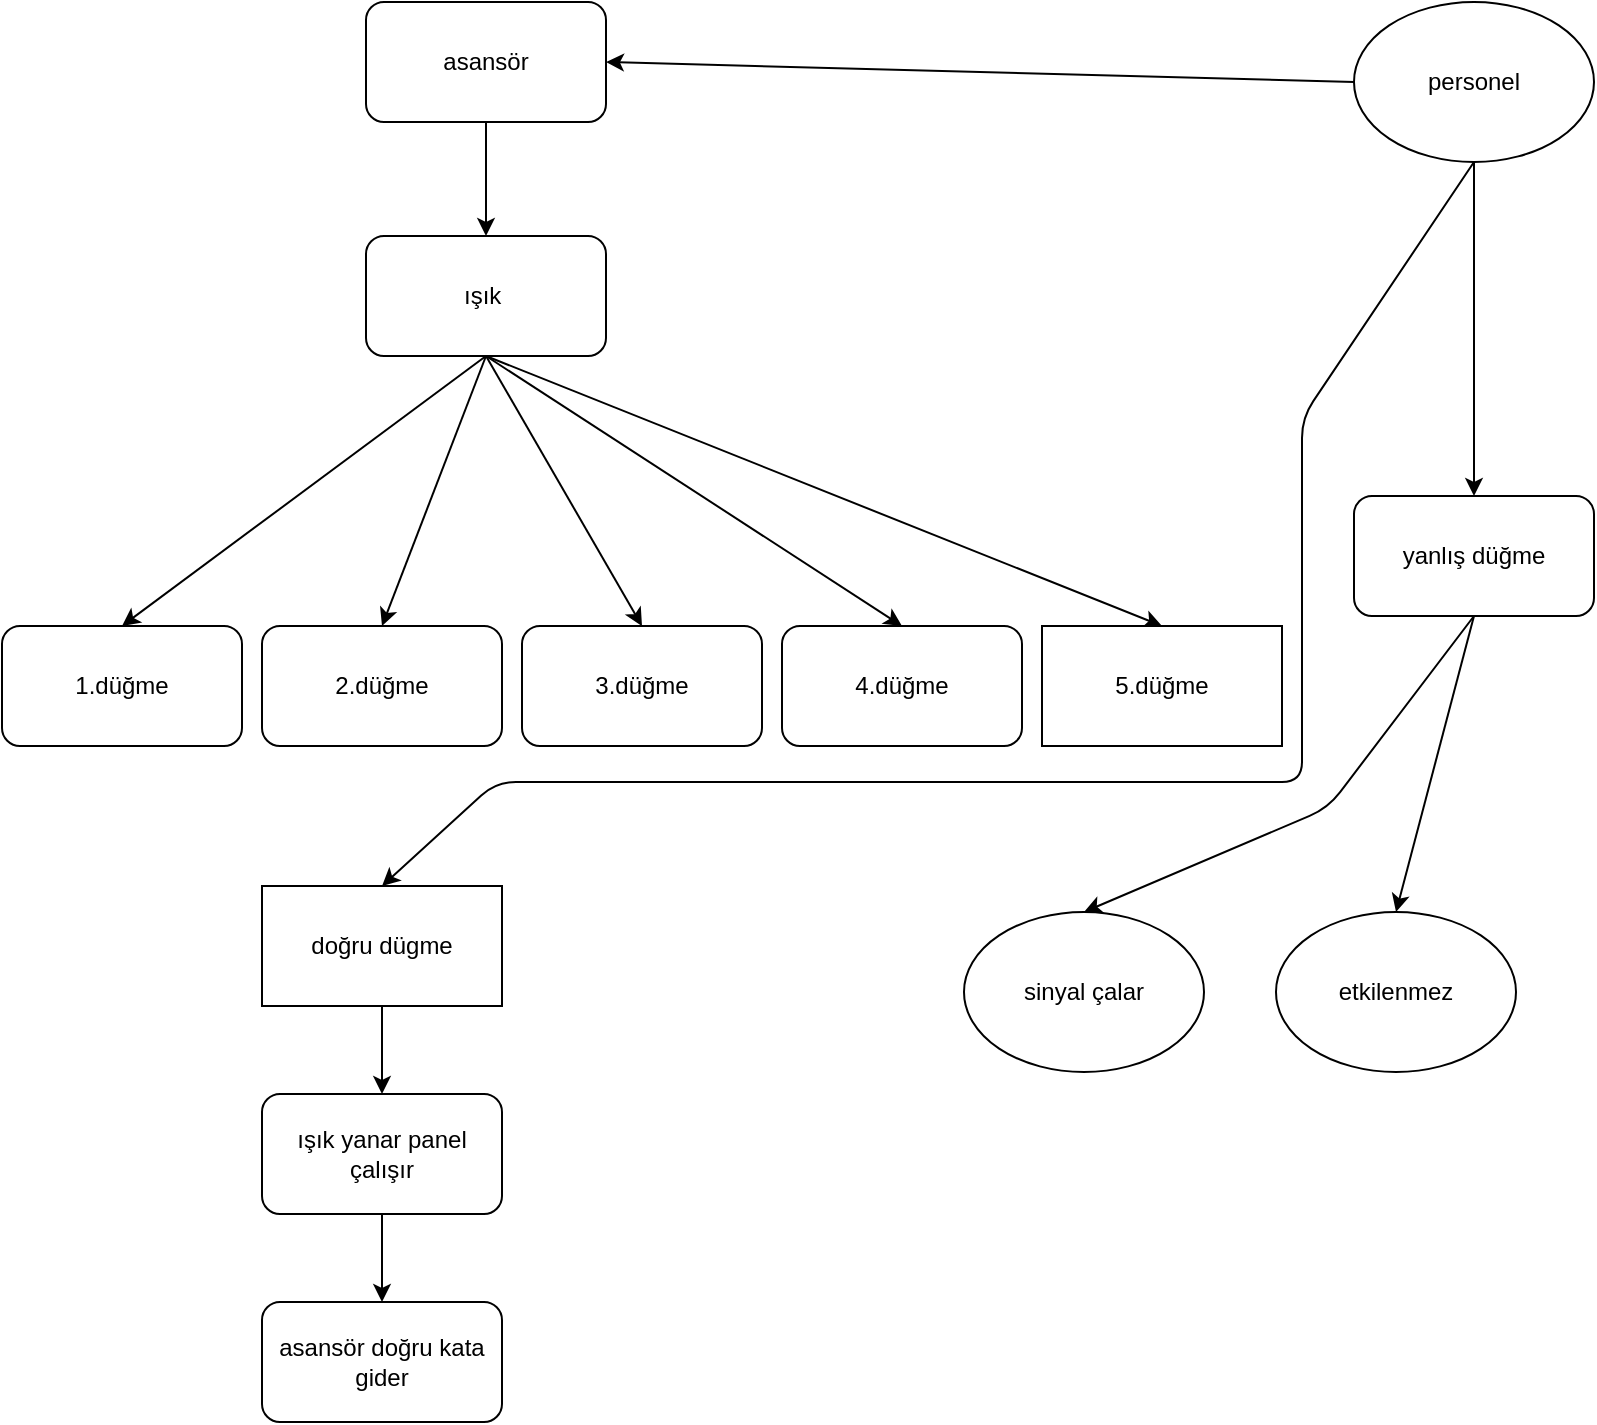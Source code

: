 <mxfile version="13.9.9" type="device"><diagram name="Page-1" id="2a216829-ef6e-dabb-86c1-c78162f3ba2b"><mxGraphModel dx="963" dy="584" grid="1" gridSize="13" guides="1" tooltips="1" connect="1" arrows="1" fold="1" page="1" pageScale="1" pageWidth="850" pageHeight="1100" background="#ffffff" math="0" shadow="0"><root><mxCell id="0"/><mxCell id="1" parent="0"/><mxCell id="LO_EQKtJkHPjasRkqTGh-125" value="asansör" style="rounded=1;whiteSpace=wrap;html=1;" vertex="1" parent="1"><mxGeometry x="195" y="26" width="120" height="60" as="geometry"/></mxCell><mxCell id="LO_EQKtJkHPjasRkqTGh-131" value="" style="endArrow=classic;html=1;entryX=0.5;entryY=0;entryDx=0;entryDy=0;exitX=0.5;exitY=1;exitDx=0;exitDy=0;" edge="1" parent="1" source="LO_EQKtJkHPjasRkqTGh-147" target="LO_EQKtJkHPjasRkqTGh-126"><mxGeometry width="50" height="50" relative="1" as="geometry"><mxPoint x="255" y="86" as="sourcePoint"/><mxPoint x="479" y="221" as="targetPoint"/></mxGeometry></mxCell><mxCell id="LO_EQKtJkHPjasRkqTGh-132" value="" style="endArrow=classic;html=1;entryX=0.5;entryY=0;entryDx=0;entryDy=0;exitX=0.5;exitY=1;exitDx=0;exitDy=0;" edge="1" parent="1" source="LO_EQKtJkHPjasRkqTGh-147" target="LO_EQKtJkHPjasRkqTGh-127"><mxGeometry width="50" height="50" relative="1" as="geometry"><mxPoint x="312" y="104" as="sourcePoint"/><mxPoint x="479" y="221" as="targetPoint"/></mxGeometry></mxCell><mxCell id="LO_EQKtJkHPjasRkqTGh-133" value="" style="endArrow=classic;html=1;exitX=0.5;exitY=1;exitDx=0;exitDy=0;entryX=0.5;entryY=0;entryDx=0;entryDy=0;" edge="1" parent="1" source="LO_EQKtJkHPjasRkqTGh-147" target="LO_EQKtJkHPjasRkqTGh-128"><mxGeometry width="50" height="50" relative="1" as="geometry"><mxPoint x="429" y="271" as="sourcePoint"/><mxPoint x="479" y="221" as="targetPoint"/></mxGeometry></mxCell><mxCell id="LO_EQKtJkHPjasRkqTGh-134" value="" style="endArrow=classic;html=1;exitX=0.5;exitY=1;exitDx=0;exitDy=0;entryX=0.5;entryY=0;entryDx=0;entryDy=0;" edge="1" parent="1" source="LO_EQKtJkHPjasRkqTGh-147" target="LO_EQKtJkHPjasRkqTGh-129"><mxGeometry width="50" height="50" relative="1" as="geometry"><mxPoint x="429" y="271" as="sourcePoint"/><mxPoint x="479" y="221" as="targetPoint"/></mxGeometry></mxCell><mxCell id="LO_EQKtJkHPjasRkqTGh-137" value="" style="endArrow=classic;html=1;entryX=0.5;entryY=0;entryDx=0;entryDy=0;exitX=0.5;exitY=1;exitDx=0;exitDy=0;" edge="1" parent="1" source="LO_EQKtJkHPjasRkqTGh-147" target="LO_EQKtJkHPjasRkqTGh-130"><mxGeometry width="50" height="50" relative="1" as="geometry"><mxPoint x="260" y="91" as="sourcePoint"/><mxPoint x="479" y="221" as="targetPoint"/></mxGeometry></mxCell><mxCell id="LO_EQKtJkHPjasRkqTGh-138" value="personel" style="ellipse;whiteSpace=wrap;html=1;" vertex="1" parent="1"><mxGeometry x="689" y="26" width="120" height="80" as="geometry"/></mxCell><mxCell id="LO_EQKtJkHPjasRkqTGh-139" value="" style="endArrow=classic;html=1;exitX=0;exitY=0.5;exitDx=0;exitDy=0;entryX=1;entryY=0.5;entryDx=0;entryDy=0;" edge="1" parent="1" source="LO_EQKtJkHPjasRkqTGh-138" target="LO_EQKtJkHPjasRkqTGh-125"><mxGeometry width="50" height="50" relative="1" as="geometry"><mxPoint x="416" y="232" as="sourcePoint"/><mxPoint x="466" y="182" as="targetPoint"/></mxGeometry></mxCell><mxCell id="LO_EQKtJkHPjasRkqTGh-140" value="yanlış düğme" style="rounded=1;whiteSpace=wrap;html=1;" vertex="1" parent="1"><mxGeometry x="689" y="273" width="120" height="60" as="geometry"/></mxCell><mxCell id="LO_EQKtJkHPjasRkqTGh-141" value="" style="endArrow=classic;html=1;exitX=0.5;exitY=1;exitDx=0;exitDy=0;entryX=0.5;entryY=0;entryDx=0;entryDy=0;" edge="1" parent="1" source="LO_EQKtJkHPjasRkqTGh-138" target="LO_EQKtJkHPjasRkqTGh-140"><mxGeometry width="50" height="50" relative="1" as="geometry"><mxPoint x="416" y="232" as="sourcePoint"/><mxPoint x="466" y="182" as="targetPoint"/></mxGeometry></mxCell><mxCell id="LO_EQKtJkHPjasRkqTGh-142" value="sinyal çalar" style="ellipse;whiteSpace=wrap;html=1;" vertex="1" parent="1"><mxGeometry x="494" y="481" width="120" height="80" as="geometry"/></mxCell><mxCell id="LO_EQKtJkHPjasRkqTGh-143" value="etkilenmez" style="ellipse;whiteSpace=wrap;html=1;" vertex="1" parent="1"><mxGeometry x="650" y="481" width="120" height="80" as="geometry"/></mxCell><mxCell id="LO_EQKtJkHPjasRkqTGh-144" value="" style="endArrow=classic;html=1;exitX=0.5;exitY=1;exitDx=0;exitDy=0;entryX=0.5;entryY=0;entryDx=0;entryDy=0;" edge="1" parent="1" source="LO_EQKtJkHPjasRkqTGh-140" target="LO_EQKtJkHPjasRkqTGh-142"><mxGeometry width="50" height="50" relative="1" as="geometry"><mxPoint x="416" y="531" as="sourcePoint"/><mxPoint x="466" y="481" as="targetPoint"/><Array as="points"><mxPoint x="676" y="429"/></Array></mxGeometry></mxCell><mxCell id="LO_EQKtJkHPjasRkqTGh-145" value="" style="endArrow=classic;html=1;exitX=0.5;exitY=1;exitDx=0;exitDy=0;entryX=0.5;entryY=0;entryDx=0;entryDy=0;" edge="1" parent="1" source="LO_EQKtJkHPjasRkqTGh-140" target="LO_EQKtJkHPjasRkqTGh-143"><mxGeometry width="50" height="50" relative="1" as="geometry"><mxPoint x="416" y="531" as="sourcePoint"/><mxPoint x="466" y="481" as="targetPoint"/></mxGeometry></mxCell><mxCell id="LO_EQKtJkHPjasRkqTGh-146" value="" style="group" vertex="1" connectable="0" parent="1"><mxGeometry x="13" y="338" width="640" height="60" as="geometry"/></mxCell><mxCell id="LO_EQKtJkHPjasRkqTGh-126" value="1.düğme" style="rounded=1;whiteSpace=wrap;html=1;" vertex="1" parent="LO_EQKtJkHPjasRkqTGh-146"><mxGeometry width="120" height="60" as="geometry"/></mxCell><mxCell id="LO_EQKtJkHPjasRkqTGh-127" value="2.düğme" style="rounded=1;whiteSpace=wrap;html=1;" vertex="1" parent="LO_EQKtJkHPjasRkqTGh-146"><mxGeometry x="130" width="120" height="60" as="geometry"/></mxCell><mxCell id="LO_EQKtJkHPjasRkqTGh-128" value="3.düğme" style="rounded=1;whiteSpace=wrap;html=1;" vertex="1" parent="LO_EQKtJkHPjasRkqTGh-146"><mxGeometry x="260" width="120" height="60" as="geometry"/></mxCell><mxCell id="LO_EQKtJkHPjasRkqTGh-129" value="4.düğme" style="rounded=1;whiteSpace=wrap;html=1;" vertex="1" parent="LO_EQKtJkHPjasRkqTGh-146"><mxGeometry x="390" width="120" height="60" as="geometry"/></mxCell><mxCell id="LO_EQKtJkHPjasRkqTGh-130" value="5.düğme" style="rounded=0;whiteSpace=wrap;html=1;" vertex="1" parent="LO_EQKtJkHPjasRkqTGh-146"><mxGeometry x="520" width="120" height="60" as="geometry"/></mxCell><mxCell id="LO_EQKtJkHPjasRkqTGh-147" value="ışık&amp;nbsp;" style="rounded=1;whiteSpace=wrap;html=1;" vertex="1" parent="1"><mxGeometry x="195" y="143" width="120" height="60" as="geometry"/></mxCell><mxCell id="LO_EQKtJkHPjasRkqTGh-149" value="" style="endArrow=classic;html=1;exitX=0.5;exitY=1;exitDx=0;exitDy=0;entryX=0.5;entryY=0;entryDx=0;entryDy=0;" edge="1" parent="1" source="LO_EQKtJkHPjasRkqTGh-125" target="LO_EQKtJkHPjasRkqTGh-147"><mxGeometry width="50" height="50" relative="1" as="geometry"><mxPoint x="416" y="336" as="sourcePoint"/><mxPoint x="466" y="286" as="targetPoint"/></mxGeometry></mxCell><mxCell id="LO_EQKtJkHPjasRkqTGh-150" value="doğru dügme" style="rounded=0;whiteSpace=wrap;html=1;" vertex="1" parent="1"><mxGeometry x="143" y="468" width="120" height="60" as="geometry"/></mxCell><mxCell id="LO_EQKtJkHPjasRkqTGh-151" value="" style="endArrow=classic;html=1;exitX=0.5;exitY=1;exitDx=0;exitDy=0;entryX=0.5;entryY=0;entryDx=0;entryDy=0;" edge="1" parent="1" source="LO_EQKtJkHPjasRkqTGh-138" target="LO_EQKtJkHPjasRkqTGh-150"><mxGeometry width="50" height="50" relative="1" as="geometry"><mxPoint x="416" y="336" as="sourcePoint"/><mxPoint x="466" y="286" as="targetPoint"/><Array as="points"><mxPoint x="663" y="234"/><mxPoint x="663" y="416"/><mxPoint x="416" y="416"/><mxPoint x="260" y="416"/></Array></mxGeometry></mxCell><mxCell id="LO_EQKtJkHPjasRkqTGh-152" value="ışık yanar panel çalışır" style="rounded=1;whiteSpace=wrap;html=1;" vertex="1" parent="1"><mxGeometry x="143" y="572" width="120" height="60" as="geometry"/></mxCell><mxCell id="LO_EQKtJkHPjasRkqTGh-153" value="" style="endArrow=classic;html=1;exitX=0.5;exitY=1;exitDx=0;exitDy=0;entryX=0.5;entryY=0;entryDx=0;entryDy=0;" edge="1" parent="1" source="LO_EQKtJkHPjasRkqTGh-150" target="LO_EQKtJkHPjasRkqTGh-152"><mxGeometry width="50" height="50" relative="1" as="geometry"><mxPoint x="416" y="622" as="sourcePoint"/><mxPoint x="466" y="572" as="targetPoint"/></mxGeometry></mxCell><mxCell id="LO_EQKtJkHPjasRkqTGh-154" value="asansör doğru kata gider" style="rounded=1;whiteSpace=wrap;html=1;" vertex="1" parent="1"><mxGeometry x="143" y="676" width="120" height="60" as="geometry"/></mxCell><mxCell id="LO_EQKtJkHPjasRkqTGh-155" value="" style="endArrow=classic;html=1;exitX=0.5;exitY=1;exitDx=0;exitDy=0;entryX=0.5;entryY=0;entryDx=0;entryDy=0;" edge="1" parent="1" source="LO_EQKtJkHPjasRkqTGh-152" target="LO_EQKtJkHPjasRkqTGh-154"><mxGeometry width="50" height="50" relative="1" as="geometry"><mxPoint x="416" y="622" as="sourcePoint"/><mxPoint x="466" y="572" as="targetPoint"/></mxGeometry></mxCell></root></mxGraphModel></diagram></mxfile>